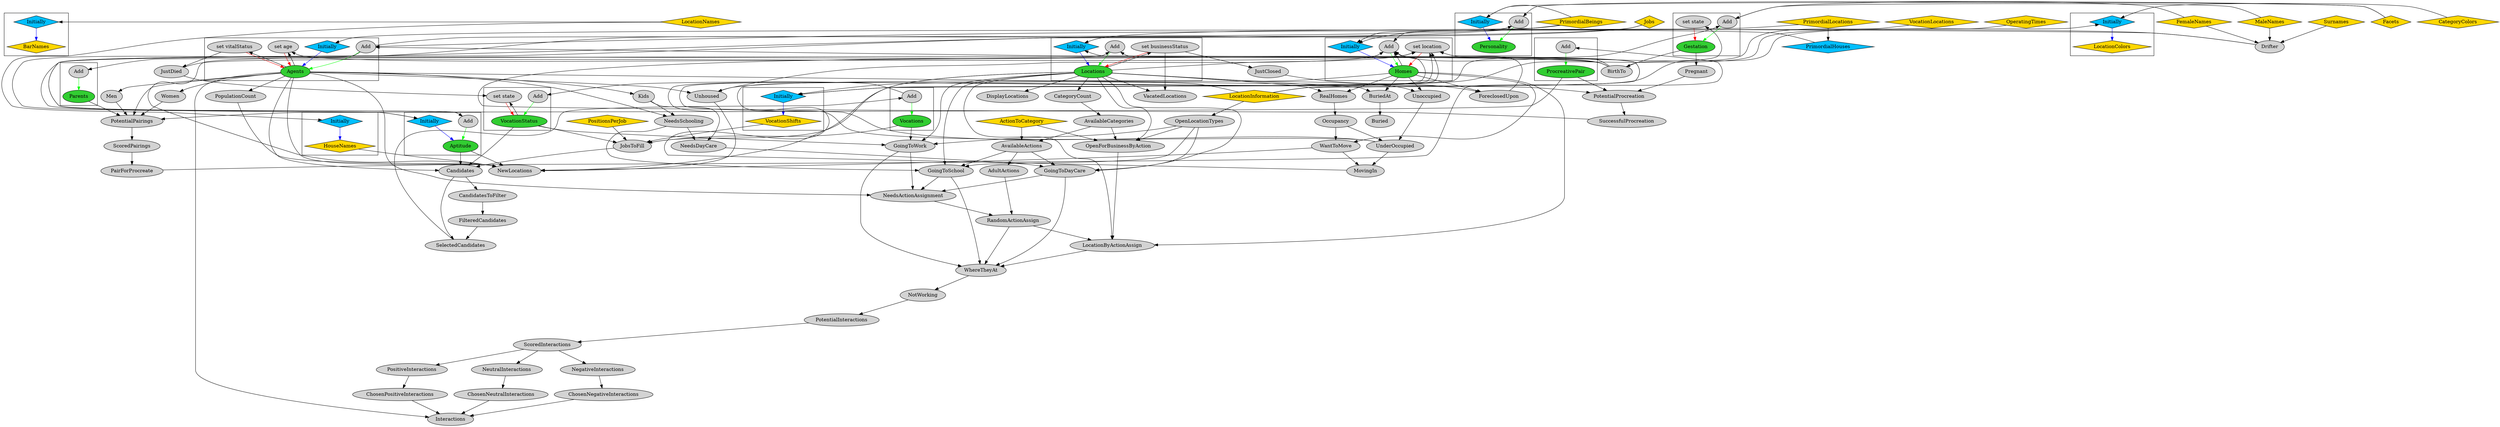 digraph {
splines=true
overlap=false
maxiter=1000
node [ style="filled"]
subgraph "cluster_BarNames"{
v4 [ label = "BarNames" fillcolor="gold" shape="diamond"];
v5 [ label = "Initially" fillcolor="deepskyblue" shape="diamond"];
}
subgraph "cluster_HouseNames"{
v6 [ label = "HouseNames" fillcolor="gold" shape="diamond"];
v7 [ label = "Initially" fillcolor="deepskyblue" shape="diamond"];
}
subgraph "cluster_VocationShifts"{
v15 [ label = "VocationShifts" fillcolor="gold" shape="diamond"];
v16 [ label = "Initially" fillcolor="deepskyblue" shape="diamond"];
}
subgraph "cluster_LocationColors"{
v20 [ label = "LocationColors" fillcolor="gold" shape="diamond"];
v21 [ label = "Initially" fillcolor="deepskyblue" shape="diamond"];
}
subgraph "cluster_Agents"{
v22 [ label = "Agents" fillcolor="limegreen"];
v23 [ label = "Add"];
v41 [ label = "Initially" fillcolor="deepskyblue" shape="diamond"];
v42 [ label = "set vitalStatus"];
v43 [ label = "set age"];
}
subgraph "cluster_Personality"{
v44 [ label = "Personality" fillcolor="limegreen"];
v45 [ label = "Add"];
v46 [ label = "Initially" fillcolor="deepskyblue" shape="diamond"];
}
subgraph "cluster_Aptitude"{
v47 [ label = "Aptitude" fillcolor="limegreen"];
v48 [ label = "Add"];
v49 [ label = "Initially" fillcolor="deepskyblue" shape="diamond"];
}
subgraph "cluster_ProcreativePair"{
v31 [ label = "ProcreativePair" fillcolor="limegreen"];
v32 [ label = "Add"];
}
subgraph "cluster_Gestation"{
v26 [ label = "Gestation" fillcolor="limegreen"];
v27 [ label = "Add"];
v40 [ label = "set state"];
}
subgraph "cluster_Parents"{
v38 [ label = "Parents" fillcolor="limegreen"];
v39 [ label = "Add"];
}
subgraph "cluster_Locations"{
v52 [ label = "Locations" fillcolor="limegreen"];
v53 [ label = "Add"];
v68 [ label = "set businessStatus"];
v70 [ label = "Initially" fillcolor="deepskyblue" shape="diamond"];
}
subgraph "cluster_Homes"{
v56 [ label = "Homes" fillcolor="limegreen"];
v57 [ label = "Add"];
v63 [ label = "Initially" fillcolor="deepskyblue" shape="diamond"];
v65 [ label = "set location"];
}
subgraph "cluster_VocationStatus"{
v85 [ label = "VocationStatus" fillcolor="limegreen"];
v86 [ label = "Add"];
v87 [ label = "set state"];
}
subgraph "cluster_Vocations"{
v78 [ label = "Vocations" fillcolor="limegreen"];
v79 [ label = "Add"];
}
v0 [ label = "FemaleNames" fillcolor="gold" shape="diamond"];
v1 [ label = "MaleNames" fillcolor="gold" shape="diamond"];
v2 [ label = "Surnames" fillcolor="gold" shape="diamond"];
v3 [ label = "LocationNames" fillcolor="gold" shape="diamond"];
v8 [ label = "Facets" fillcolor="gold" shape="diamond"];
v9 [ label = "Jobs" fillcolor="gold" shape="diamond"];
v10 [ label = "PrimordialBeings" fillcolor="gold" shape="diamond"];
v11 [ label = "PrimordialLocations" fillcolor="gold" shape="diamond"];
v12 [ label = "LocationInformation" fillcolor="gold" shape="diamond"];
v13 [ label = "VocationLocations" fillcolor="gold" shape="diamond"];
v14 [ label = "OperatingTimes" fillcolor="gold" shape="diamond"];
v17 [ label = "PositionsPerJob" fillcolor="gold" shape="diamond"];
v18 [ label = "ActionToCategory" fillcolor="gold" shape="diamond"];
v19 [ label = "CategoryColors" fillcolor="gold" shape="diamond"];
v24 [ label = "Drifter"];
v25 [ label = "BirthTo"];
v28 [ label = "SuccessfulProcreation"];
v29 [ label = "PotentialProcreation"];
v30 [ label = "Pregnant"];
v33 [ label = "PairForProcreate"];
v34 [ label = "ScoredPairings"];
v35 [ label = "PotentialPairings"];
v36 [ label = "Women"];
v37 [ label = "Men"];
v50 [ label = "PopulationCount"];
v51 [ label = "JustDied"];
v54 [ label = "NewLocations"];
v55 [ label = "WantToMove"];
v58 [ label = "UnderOccupied"];
v59 [ label = "Occupancy"];
v60 [ label = "RealHomes"];
v61 [ label = "Unoccupied"];
v62 [ label = "Unhoused"];
v64 [ label = "PrimordialHouses" fillcolor="deepskyblue" shape="diamond"];
v66 [ label = "ForeclosedUpon"];
v67 [ label = "JustClosed"];
v69 [ label = "MovingIn"];
v71 [ label = "VacatedLocations"];
v72 [ label = "DisplayLocations"];
v73 [ label = "CategoryCount"];
v74 [ label = "AvailableCategories"];
v75 [ label = "AvailableActions"];
v76 [ label = "BuriedAt"];
v77 [ label = "Buried"];
v80 [ label = "SelectedCandidates"];
v81 [ label = "FilteredCandidates"];
v82 [ label = "CandidatesToFilter"];
v83 [ label = "Candidates"];
v84 [ label = "JobsToFill"];
v88 [ label = "OpenLocationTypes"];
v89 [ label = "Kids"];
v90 [ label = "NeedsSchooling"];
v91 [ label = "NeedsDayCare"];
v92 [ label = "GoingToSchool"];
v93 [ label = "GoingToDayCare"];
v94 [ label = "GoingToWork"];
v95 [ label = "WhereTheyAt"];
v96 [ label = "RandomActionAssign"];
v97 [ label = "AdultActions"];
v98 [ label = "NeedsActionAssignment"];
v99 [ label = "LocationByActionAssign"];
v100 [ label = "OpenForBusinessByAction"];
v101 [ label = "Interactions"];
v102 [ label = "ChosenPositiveInteractions"];
v103 [ label = "PositiveInteractions"];
v104 [ label = "ScoredInteractions"];
v105 [ label = "PotentialInteractions"];
v106 [ label = "NotWorking"];
v107 [ label = "ChosenNeutralInteractions"];
v108 [ label = "NeutralInteractions"];
v109 [ label = "ChosenNegativeInteractions"];
v110 [ label = "NegativeInteractions"];
v5 -> v4 [ color="blue" ]
v3 -> v5 [ constraint="false" ]
v7 -> v6 [ color="blue" ]
v3 -> v7 [ constraint="false" ]
v16 -> v15 [ color="blue" ]
v13 -> v16 [ constraint="false" ]
v12 -> v16 [ constraint="false" ]
v14 -> v16 [ constraint="false" ]
v21 -> v20 [ color="blue" ]
v12 -> v21 [ constraint="false" ]
v19 -> v21 [ constraint="false" ]
v23 -> v22 [ color="green" ]
v24 -> v23 [ constraint="false" ]
v2 -> v24
v1 -> v24
v0 -> v24
v25 -> v23 [ constraint="false" ]
v26 -> v25
v27 -> v26 [ color="green" ]
v28 -> v27 [ constraint="false" ]
v29 -> v28
v30 -> v29
v26 -> v30
v31 -> v29
v32 -> v31 [ color="green" ]
v33 -> v32 [ constraint="false" ]
v34 -> v33
v35 -> v34
v31 -> v35
v36 -> v35
v22 -> v36
v37 -> v35
v22 -> v37
v22 -> v35
v38 -> v35
v39 -> v38 [ color="green" ]
v25 -> v39 [ constraint="false" ]
v22 -> v29
v1 -> v27 [ constraint="false" ]
v0 -> v27 [ constraint="false" ]
v40 -> v26 [ color="red" ]
v25 -> v40 [ constraint="false" ]
v41 -> v22 [ color="blue" ]
v10 -> v41 [ constraint="false" ]
v42 -> v22 [ color="red" ]
v22 -> v42 [ constraint="false" ]
v43 -> v22 [ color="red" ]
v25 -> v43 [ constraint="false" ]
v22 -> v43 [ constraint="false" ]
v45 -> v44 [ color="green" ]
v23 -> v45 [ constraint="false" ]
v8 -> v45 [ constraint="false" ]
v46 -> v44 [ color="blue" ]
v10 -> v46 [ constraint="false" ]
v8 -> v46 [ constraint="false" ]
v48 -> v47 [ color="green" ]
v23 -> v48 [ constraint="false" ]
v9 -> v48 [ constraint="false" ]
v49 -> v47 [ color="blue" ]
v10 -> v49 [ constraint="false" ]
v9 -> v49 [ constraint="false" ]
v22 -> v50
v42 -> v51
v53 -> v52 [ color="green" ]
v54 -> v53 [ constraint="false" ]
v52 -> v54
v55 -> v54
v56 -> v55
v57 -> v56 [ color="green" ]
v25 -> v57 [ constraint="false" ]
v56 -> v57 [ constraint="false" ]
v58 -> v57 [ constraint="false" ]
v59 -> v58
v60 -> v59
v52 -> v60
v56 -> v60
v61 -> v58
v56 -> v61
v52 -> v61
v24 -> v57 [ constraint="false" ]
v62 -> v57 [ constraint="false" ]
v56 -> v62
v22 -> v62
v63 -> v56 [ color="blue" ]
v64 -> v63 [ constraint="false" ]
v11 -> v64
v10 -> v63 [ constraint="false" ]
v65 -> v56 [ color="red" ]
v51 -> v65 [ constraint="false" ]
v52 -> v65 [ constraint="false" ]
v58 -> v65 [ constraint="false" ]
v66 -> v65 [ constraint="false" ]
v56 -> v66
v67 -> v66
v68 -> v67
v52 -> v68 [ constraint="false" ]
v69 -> v65 [ constraint="false" ]
v55 -> v69
v58 -> v69
v59 -> v55
v6 -> v54
v62 -> v54
v47 -> v54
v22 -> v54
v50 -> v54
v12 -> v53 [ constraint="false" ]
v70 -> v52 [ color="blue" ]
v11 -> v70 [ constraint="false" ]
v12 -> v70 [ constraint="false" ]
v68 -> v52 [ color="red" ]
v68 -> v71
v52 -> v71
v52 -> v72
v52 -> v73
v73 -> v74
v18 -> v75
v74 -> v75
v52 -> v76
v56 -> v76
v76 -> v77
v79 -> v78 [ color="green" ]
v80 -> v79 [ constraint="false" ]
v81 -> v80
v82 -> v81
v83 -> v82
v84 -> v83
v52 -> v84
v15 -> v84
v17 -> v84
v78 -> v84
v85 -> v84
v86 -> v85 [ color="green" ]
v79 -> v86 [ constraint="false" ]
v87 -> v85 [ color="red" ]
v51 -> v87 [ constraint="false" ]
v85 -> v87 [ constraint="false" ]
v22 -> v83
v85 -> v83
v47 -> v83
v83 -> v80
v12 -> v88
v22 -> v89
v89 -> v90
v22 -> v90
v90 -> v91
v89 -> v91
v75 -> v92
v88 -> v92
v52 -> v92
v90 -> v92
v75 -> v93
v88 -> v93
v52 -> v93
v91 -> v93
v88 -> v94
v52 -> v94
v85 -> v94
v78 -> v94
v92 -> v95
v93 -> v95
v94 -> v95
v96 -> v95
v97 -> v96
v75 -> v97
v98 -> v96
v94 -> v98
v93 -> v98
v92 -> v98
v22 -> v98
v99 -> v95
v96 -> v99
v56 -> v99
v100 -> v99
v18 -> v100
v74 -> v100
v88 -> v100
v52 -> v100
v52 -> v99
v102 -> v101
v103 -> v102
v104 -> v103
v105 -> v104
v106 -> v105
v95 -> v106
v22 -> v101
v107 -> v101
v108 -> v107
v104 -> v108
v109 -> v101
v110 -> v109
v104 -> v110
}
